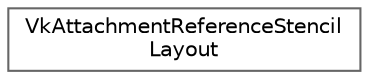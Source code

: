 digraph "类继承关系图"
{
 // LATEX_PDF_SIZE
  bgcolor="transparent";
  edge [fontname=Helvetica,fontsize=10,labelfontname=Helvetica,labelfontsize=10];
  node [fontname=Helvetica,fontsize=10,shape=box,height=0.2,width=0.4];
  rankdir="LR";
  Node0 [id="Node000000",label="VkAttachmentReferenceStencil\lLayout",height=0.2,width=0.4,color="grey40", fillcolor="white", style="filled",URL="$struct_vk_attachment_reference_stencil_layout.html",tooltip=" "];
}
